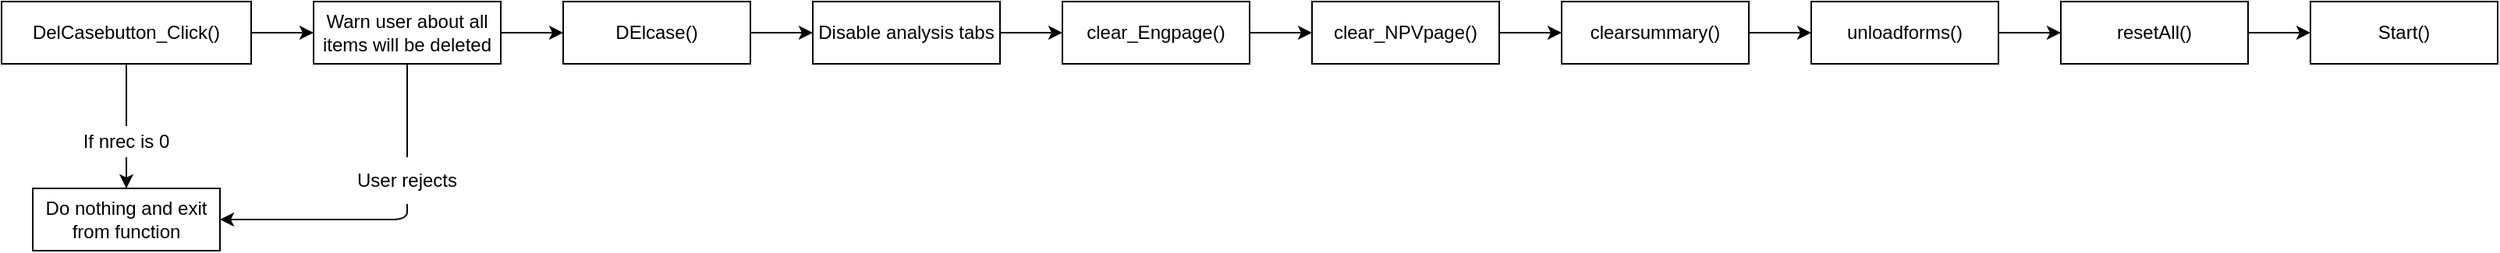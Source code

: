 <mxfile version="14.6.13" type="device"><diagram id="zxKvdvP5SJoIqaVL6V67" name="Page-1"><mxGraphModel dx="1278" dy="607" grid="1" gridSize="10" guides="1" tooltips="1" connect="1" arrows="1" fold="1" page="1" pageScale="1" pageWidth="850" pageHeight="1100" math="0" shadow="0"><root><mxCell id="0"/><mxCell id="1" parent="0"/><mxCell id="XyAnQ7l2NBSKCetwW2Yq-3" style="edgeStyle=orthogonalEdgeStyle;rounded=0;orthogonalLoop=1;jettySize=auto;html=1;startArrow=none;" edge="1" parent="1" source="XyAnQ7l2NBSKCetwW2Yq-4" target="XyAnQ7l2NBSKCetwW2Yq-2"><mxGeometry relative="1" as="geometry"/></mxCell><mxCell id="XyAnQ7l2NBSKCetwW2Yq-12" style="edgeStyle=orthogonalEdgeStyle;rounded=0;orthogonalLoop=1;jettySize=auto;html=1;entryX=0;entryY=0.5;entryDx=0;entryDy=0;" edge="1" parent="1" source="XyAnQ7l2NBSKCetwW2Yq-1" target="XyAnQ7l2NBSKCetwW2Yq-6"><mxGeometry relative="1" as="geometry"/></mxCell><mxCell id="XyAnQ7l2NBSKCetwW2Yq-1" value="DelCasebutton_Click()" style="rounded=0;whiteSpace=wrap;html=1;" vertex="1" parent="1"><mxGeometry x="40" y="240" width="160" height="40" as="geometry"/></mxCell><mxCell id="XyAnQ7l2NBSKCetwW2Yq-2" value="Do nothing and exit from function" style="rounded=0;whiteSpace=wrap;html=1;" vertex="1" parent="1"><mxGeometry x="60" y="360" width="120" height="40" as="geometry"/></mxCell><mxCell id="XyAnQ7l2NBSKCetwW2Yq-4" value="If nrec is 0" style="text;html=1;strokeColor=none;fillColor=none;align=center;verticalAlign=middle;whiteSpace=wrap;rounded=0;" vertex="1" parent="1"><mxGeometry x="90" y="320" width="60" height="20" as="geometry"/></mxCell><mxCell id="XyAnQ7l2NBSKCetwW2Yq-5" value="" style="edgeStyle=orthogonalEdgeStyle;rounded=0;orthogonalLoop=1;jettySize=auto;html=1;endArrow=none;" edge="1" parent="1" source="XyAnQ7l2NBSKCetwW2Yq-1" target="XyAnQ7l2NBSKCetwW2Yq-4"><mxGeometry relative="1" as="geometry"><mxPoint x="120" y="280" as="sourcePoint"/><mxPoint x="120" y="370" as="targetPoint"/></mxGeometry></mxCell><mxCell id="XyAnQ7l2NBSKCetwW2Yq-13" style="edgeStyle=orthogonalEdgeStyle;rounded=0;orthogonalLoop=1;jettySize=auto;html=1;entryX=0;entryY=0.5;entryDx=0;entryDy=0;" edge="1" parent="1" source="XyAnQ7l2NBSKCetwW2Yq-6" target="XyAnQ7l2NBSKCetwW2Yq-11"><mxGeometry relative="1" as="geometry"/></mxCell><mxCell id="XyAnQ7l2NBSKCetwW2Yq-6" value="Warn user about all items will be deleted" style="rounded=0;whiteSpace=wrap;html=1;" vertex="1" parent="1"><mxGeometry x="240" y="240" width="120" height="40" as="geometry"/></mxCell><mxCell id="XyAnQ7l2NBSKCetwW2Yq-8" value="" style="endArrow=classic;html=1;exitX=0.5;exitY=1;exitDx=0;exitDy=0;entryX=1;entryY=0.5;entryDx=0;entryDy=0;startArrow=none;" edge="1" parent="1" source="XyAnQ7l2NBSKCetwW2Yq-9" target="XyAnQ7l2NBSKCetwW2Yq-2"><mxGeometry width="50" height="50" relative="1" as="geometry"><mxPoint x="350" y="370" as="sourcePoint"/><mxPoint x="180" y="390" as="targetPoint"/><Array as="points"><mxPoint x="300" y="380"/><mxPoint x="240" y="380"/></Array></mxGeometry></mxCell><mxCell id="XyAnQ7l2NBSKCetwW2Yq-9" value="User rejects" style="text;html=1;strokeColor=none;fillColor=none;align=center;verticalAlign=middle;whiteSpace=wrap;rounded=0;" vertex="1" parent="1"><mxGeometry x="265" y="340" width="70" height="30" as="geometry"/></mxCell><mxCell id="XyAnQ7l2NBSKCetwW2Yq-10" value="" style="endArrow=none;html=1;exitX=0.5;exitY=1;exitDx=0;exitDy=0;entryX=0.5;entryY=0;entryDx=0;entryDy=0;" edge="1" parent="1" source="XyAnQ7l2NBSKCetwW2Yq-6" target="XyAnQ7l2NBSKCetwW2Yq-9"><mxGeometry width="50" height="50" relative="1" as="geometry"><mxPoint x="340" y="280" as="sourcePoint"/><mxPoint x="180" y="380" as="targetPoint"/><Array as="points"/></mxGeometry></mxCell><mxCell id="XyAnQ7l2NBSKCetwW2Yq-15" style="edgeStyle=orthogonalEdgeStyle;rounded=0;orthogonalLoop=1;jettySize=auto;html=1;entryX=0;entryY=0.5;entryDx=0;entryDy=0;" edge="1" parent="1" source="XyAnQ7l2NBSKCetwW2Yq-11" target="XyAnQ7l2NBSKCetwW2Yq-14"><mxGeometry relative="1" as="geometry"/></mxCell><mxCell id="XyAnQ7l2NBSKCetwW2Yq-11" value="DElcase()" style="rounded=0;whiteSpace=wrap;html=1;" vertex="1" parent="1"><mxGeometry x="400" y="240" width="120" height="40" as="geometry"/></mxCell><mxCell id="XyAnQ7l2NBSKCetwW2Yq-21" style="edgeStyle=orthogonalEdgeStyle;rounded=0;orthogonalLoop=1;jettySize=auto;html=1;" edge="1" parent="1" source="XyAnQ7l2NBSKCetwW2Yq-14" target="XyAnQ7l2NBSKCetwW2Yq-16"><mxGeometry relative="1" as="geometry"/></mxCell><mxCell id="XyAnQ7l2NBSKCetwW2Yq-14" value="Disable analysis tabs" style="rounded=0;whiteSpace=wrap;html=1;" vertex="1" parent="1"><mxGeometry x="560" y="240" width="120" height="40" as="geometry"/></mxCell><mxCell id="XyAnQ7l2NBSKCetwW2Yq-22" style="edgeStyle=orthogonalEdgeStyle;rounded=0;orthogonalLoop=1;jettySize=auto;html=1;" edge="1" parent="1" source="XyAnQ7l2NBSKCetwW2Yq-16" target="XyAnQ7l2NBSKCetwW2Yq-17"><mxGeometry relative="1" as="geometry"/></mxCell><mxCell id="XyAnQ7l2NBSKCetwW2Yq-16" value="clear_Engpage()" style="rounded=0;whiteSpace=wrap;html=1;" vertex="1" parent="1"><mxGeometry x="720" y="240" width="120" height="40" as="geometry"/></mxCell><mxCell id="XyAnQ7l2NBSKCetwW2Yq-23" style="edgeStyle=orthogonalEdgeStyle;rounded=0;orthogonalLoop=1;jettySize=auto;html=1;" edge="1" parent="1" source="XyAnQ7l2NBSKCetwW2Yq-17" target="XyAnQ7l2NBSKCetwW2Yq-18"><mxGeometry relative="1" as="geometry"/></mxCell><mxCell id="XyAnQ7l2NBSKCetwW2Yq-17" value="clear_NPVpage()" style="rounded=0;whiteSpace=wrap;html=1;" vertex="1" parent="1"><mxGeometry x="880" y="240" width="120" height="40" as="geometry"/></mxCell><mxCell id="XyAnQ7l2NBSKCetwW2Yq-24" style="edgeStyle=orthogonalEdgeStyle;rounded=0;orthogonalLoop=1;jettySize=auto;html=1;" edge="1" parent="1" source="XyAnQ7l2NBSKCetwW2Yq-18" target="XyAnQ7l2NBSKCetwW2Yq-19"><mxGeometry relative="1" as="geometry"/></mxCell><mxCell id="XyAnQ7l2NBSKCetwW2Yq-18" value="clearsummary()" style="rounded=0;whiteSpace=wrap;html=1;" vertex="1" parent="1"><mxGeometry x="1040" y="240" width="120" height="40" as="geometry"/></mxCell><mxCell id="XyAnQ7l2NBSKCetwW2Yq-25" style="edgeStyle=orthogonalEdgeStyle;rounded=0;orthogonalLoop=1;jettySize=auto;html=1;" edge="1" parent="1" source="XyAnQ7l2NBSKCetwW2Yq-19" target="XyAnQ7l2NBSKCetwW2Yq-20"><mxGeometry relative="1" as="geometry"/></mxCell><mxCell id="XyAnQ7l2NBSKCetwW2Yq-19" value="unloadforms()" style="rounded=0;whiteSpace=wrap;html=1;" vertex="1" parent="1"><mxGeometry x="1200" y="240" width="120" height="40" as="geometry"/></mxCell><mxCell id="XyAnQ7l2NBSKCetwW2Yq-27" style="edgeStyle=orthogonalEdgeStyle;rounded=0;orthogonalLoop=1;jettySize=auto;html=1;" edge="1" parent="1" source="XyAnQ7l2NBSKCetwW2Yq-20" target="XyAnQ7l2NBSKCetwW2Yq-26"><mxGeometry relative="1" as="geometry"/></mxCell><mxCell id="XyAnQ7l2NBSKCetwW2Yq-20" value="resetAll()" style="rounded=0;whiteSpace=wrap;html=1;" vertex="1" parent="1"><mxGeometry x="1360" y="240" width="120" height="40" as="geometry"/></mxCell><mxCell id="XyAnQ7l2NBSKCetwW2Yq-26" value="Start()" style="rounded=0;whiteSpace=wrap;html=1;" vertex="1" parent="1"><mxGeometry x="1520" y="240" width="120" height="40" as="geometry"/></mxCell></root></mxGraphModel></diagram></mxfile>